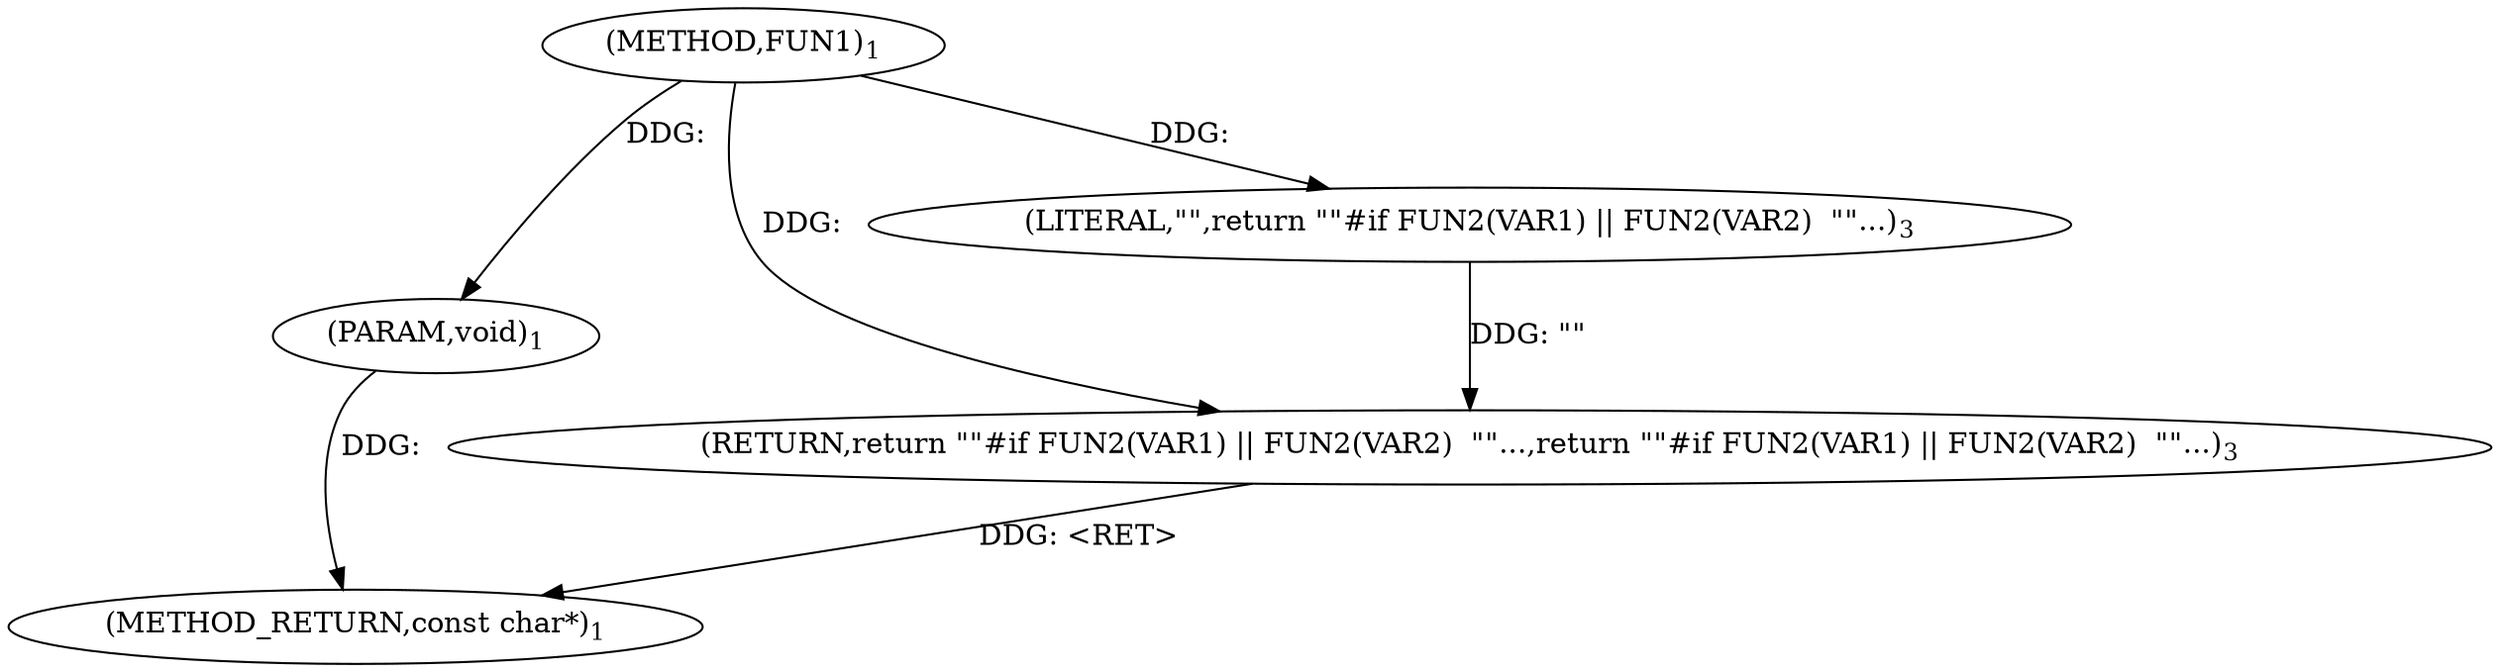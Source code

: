 digraph "FUN1" {  
"9" [label = <(METHOD,FUN1)<SUB>1</SUB>> ]
"14" [label = <(METHOD_RETURN,const char*)<SUB>1</SUB>> ]
"10" [label = <(PARAM,void)<SUB>1</SUB>> ]
"12" [label = <(RETURN,return &quot;&quot;

#if FUN2(VAR1) || FUN2(VAR2)

  &quot;&quot;

...,return &quot;&quot;

#if FUN2(VAR1) || FUN2(VAR2)

  &quot;&quot;

...)<SUB>3</SUB>> ]
"13" [label = <(LITERAL,&quot;&quot;,return &quot;&quot;

#if FUN2(VAR1) || FUN2(VAR2)

  &quot;&quot;

...)<SUB>3</SUB>> ]
  "12" -> "14"  [ label = "DDG: &lt;RET&gt;"] 
  "10" -> "14"  [ label = "DDG: "] 
  "9" -> "10"  [ label = "DDG: "] 
  "13" -> "12"  [ label = "DDG: &quot;&quot;"] 
  "9" -> "12"  [ label = "DDG: "] 
  "9" -> "13"  [ label = "DDG: "] 
}
